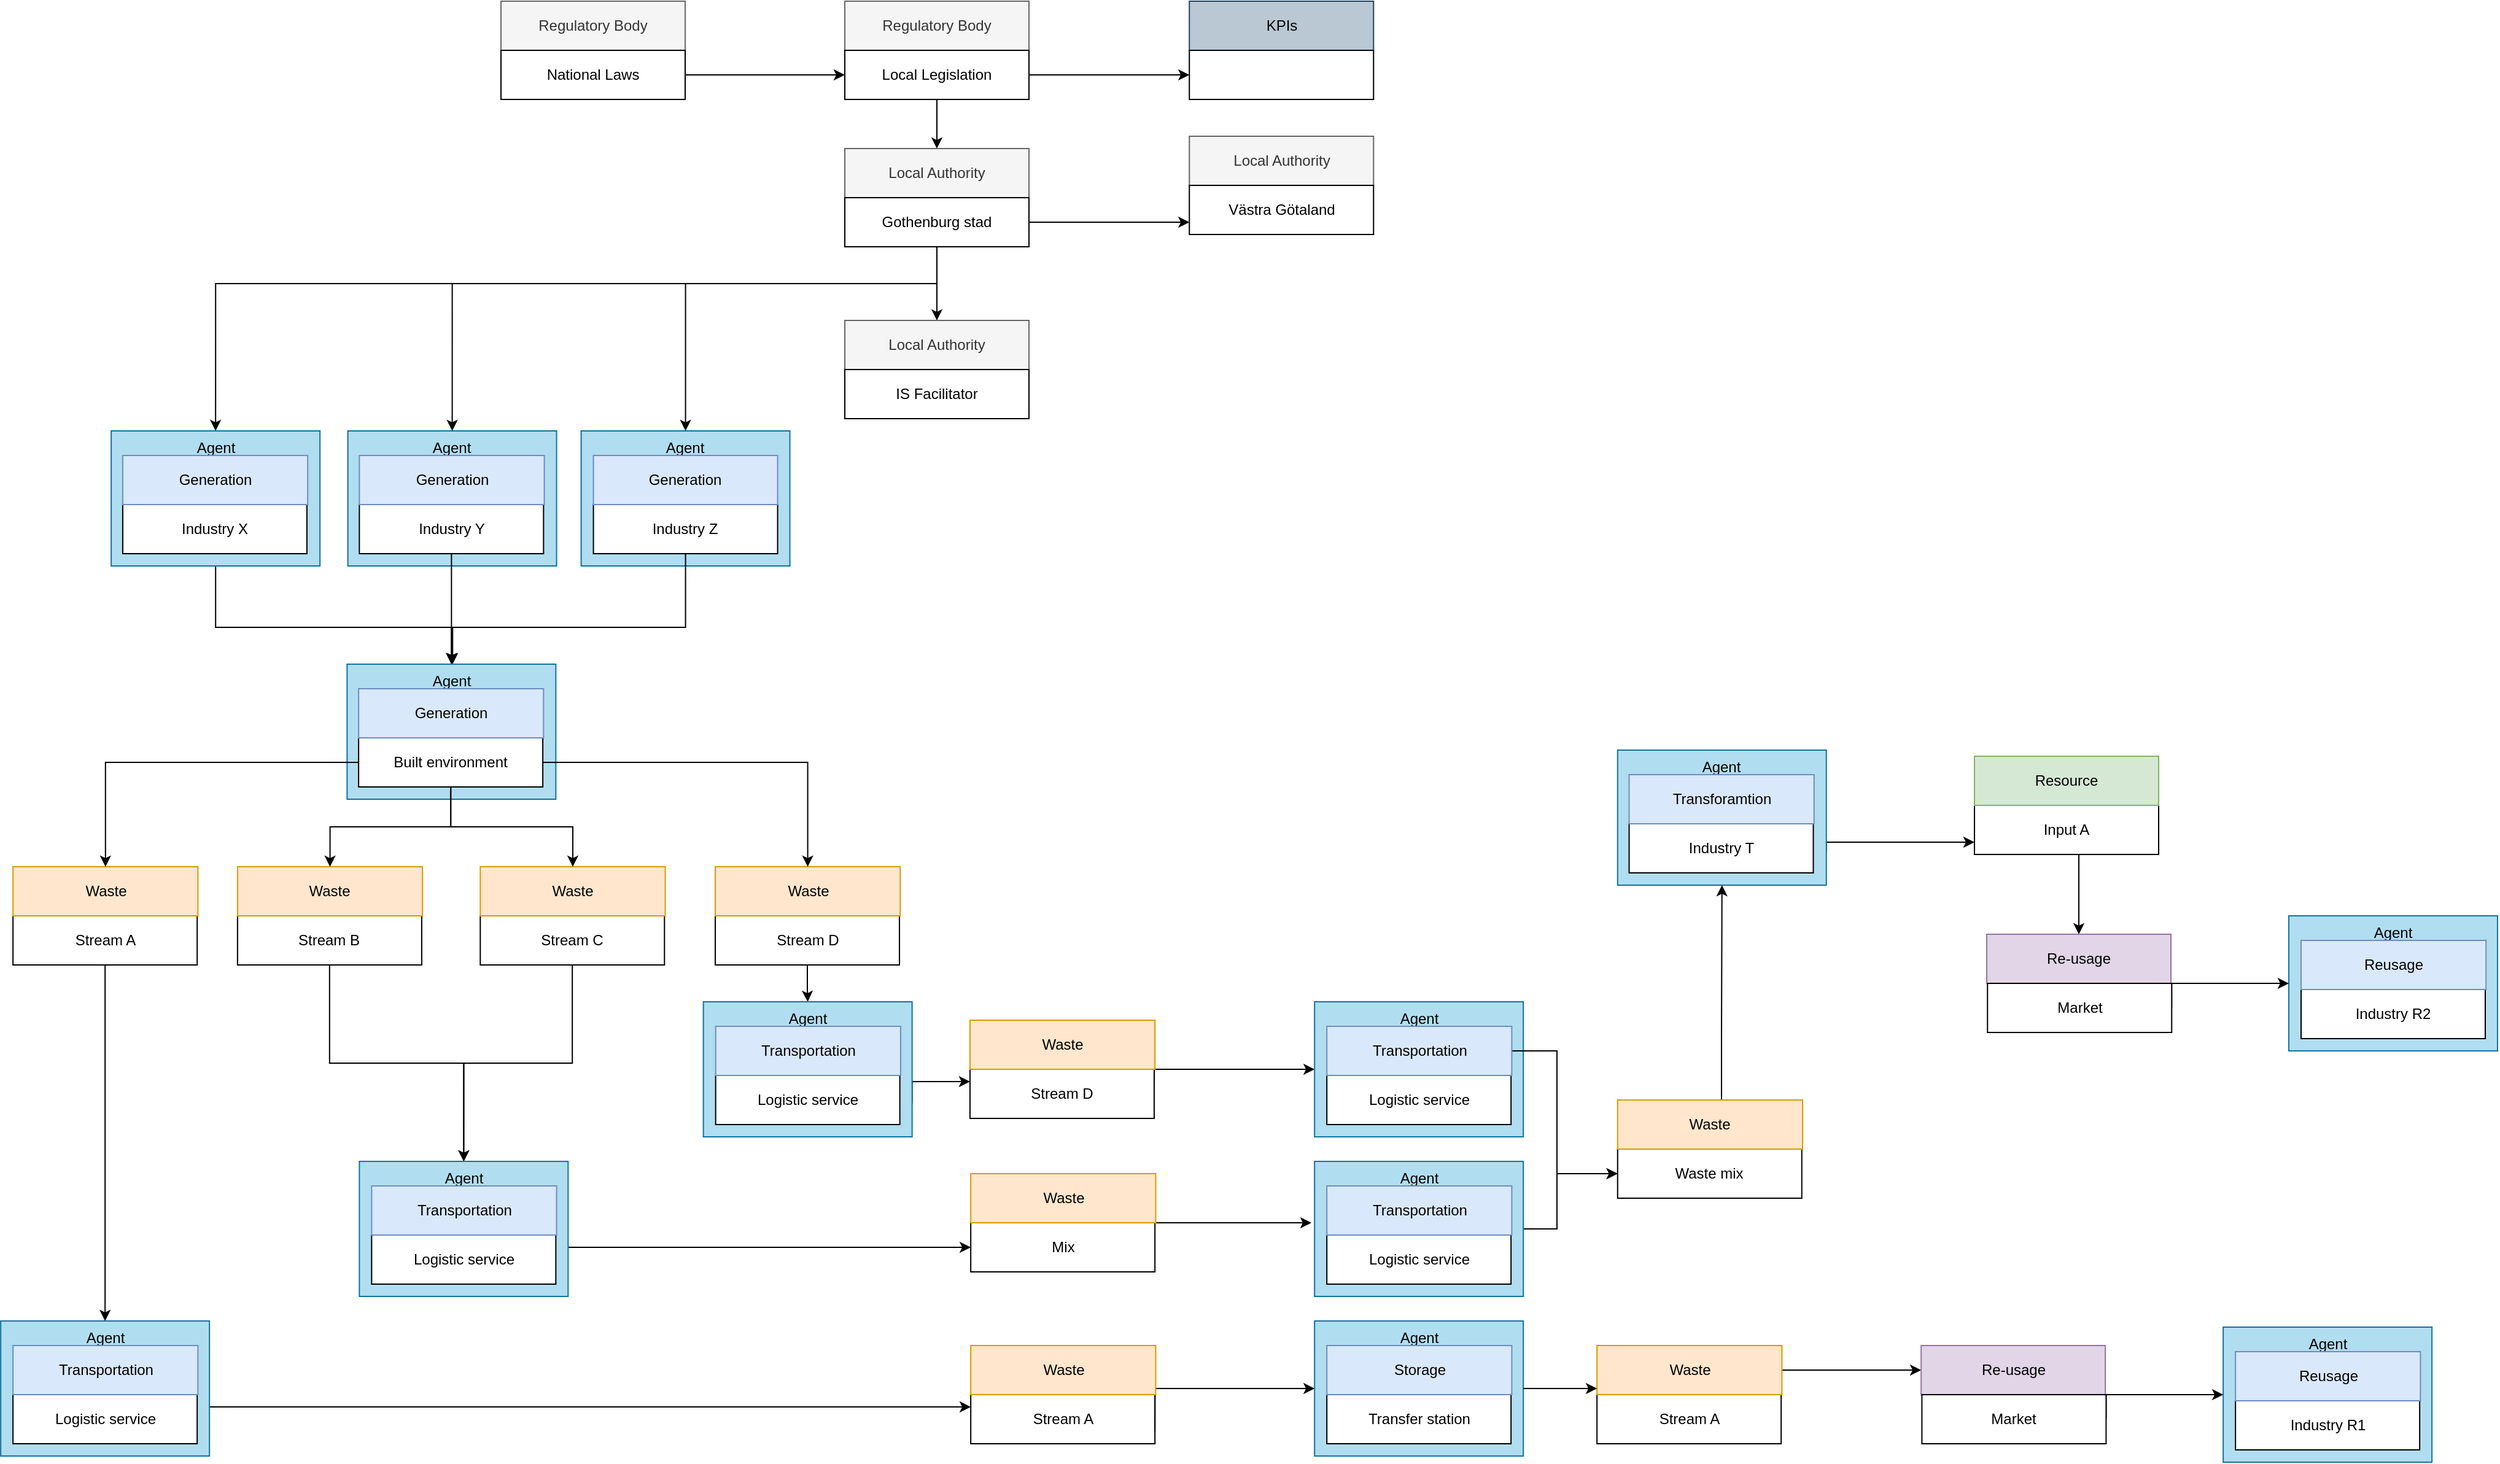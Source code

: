 <mxfile version="13.9.9" type="device"><diagram id="Tov9AP4uvuFCdQ2YzGAT" name="Page-1"><mxGraphModel dx="7170" dy="2104" grid="1" gridSize="10" guides="1" tooltips="1" connect="1" arrows="1" fold="1" page="1" pageScale="1" pageWidth="850" pageHeight="1100" math="0" shadow="0"><root><mxCell id="0"/><mxCell id="1" parent="0"/><mxCell id="wpJlGp-z6DXWiT5ra__a-141" value="Agent" style="rounded=0;whiteSpace=wrap;html=1;fillColor=#b1ddf0;strokeColor=#10739e;verticalAlign=top;" vertex="1" parent="1"><mxGeometry x="-4344.71" y="-540" width="170" height="110" as="geometry"/></mxCell><mxCell id="wpJlGp-z6DXWiT5ra__a-142" value="Agent" style="rounded=0;whiteSpace=wrap;html=1;fillColor=#b1ddf0;strokeColor=#10739e;verticalAlign=top;" vertex="1" parent="1"><mxGeometry x="-4534.71" y="-540" width="170" height="110" as="geometry"/></mxCell><mxCell id="wpJlGp-z6DXWiT5ra__a-143" value="" style="group" vertex="1" connectable="0" parent="1"><mxGeometry x="-4130" y="-890" width="160" height="80" as="geometry"/></mxCell><mxCell id="wpJlGp-z6DXWiT5ra__a-144" value="Regulatory Body" style="rounded=0;whiteSpace=wrap;html=1;fillColor=#f5f5f5;strokeColor=#666666;fontColor=#333333;" vertex="1" parent="wpJlGp-z6DXWiT5ra__a-143"><mxGeometry width="150" height="40" as="geometry"/></mxCell><mxCell id="wpJlGp-z6DXWiT5ra__a-145" value="Local Legislation" style="rounded=0;whiteSpace=wrap;html=1;" vertex="1" parent="wpJlGp-z6DXWiT5ra__a-143"><mxGeometry y="40" width="150" height="40" as="geometry"/></mxCell><mxCell id="wpJlGp-z6DXWiT5ra__a-146" value="Local Authority" style="rounded=0;whiteSpace=wrap;html=1;fillColor=#f5f5f5;strokeColor=#666666;fontColor=#333333;" vertex="1" parent="1"><mxGeometry x="-4130" y="-770" width="150" height="40" as="geometry"/></mxCell><mxCell id="wpJlGp-z6DXWiT5ra__a-147" style="edgeStyle=orthogonalEdgeStyle;rounded=0;orthogonalLoop=1;jettySize=auto;html=1;entryX=0;entryY=0.75;entryDx=0;entryDy=0;" edge="1" parent="1" source="wpJlGp-z6DXWiT5ra__a-151" target="wpJlGp-z6DXWiT5ra__a-161"><mxGeometry relative="1" as="geometry"/></mxCell><mxCell id="wpJlGp-z6DXWiT5ra__a-148" style="edgeStyle=orthogonalEdgeStyle;rounded=0;orthogonalLoop=1;jettySize=auto;html=1;entryX=0.5;entryY=0;entryDx=0;entryDy=0;" edge="1" parent="1" source="wpJlGp-z6DXWiT5ra__a-151" target="wpJlGp-z6DXWiT5ra__a-142"><mxGeometry relative="1" as="geometry"><Array as="points"><mxPoint x="-4055" y="-660"/><mxPoint x="-4450" y="-660"/></Array></mxGeometry></mxCell><mxCell id="wpJlGp-z6DXWiT5ra__a-149" style="edgeStyle=orthogonalEdgeStyle;rounded=0;orthogonalLoop=1;jettySize=auto;html=1;entryX=0.5;entryY=0;entryDx=0;entryDy=0;" edge="1" parent="1" source="wpJlGp-z6DXWiT5ra__a-151" target="wpJlGp-z6DXWiT5ra__a-141"><mxGeometry relative="1" as="geometry"><Array as="points"><mxPoint x="-4055" y="-660"/><mxPoint x="-4260" y="-660"/></Array></mxGeometry></mxCell><mxCell id="wpJlGp-z6DXWiT5ra__a-150" style="edgeStyle=orthogonalEdgeStyle;rounded=0;orthogonalLoop=1;jettySize=auto;html=1;entryX=0.5;entryY=0;entryDx=0;entryDy=0;" edge="1" parent="1" source="wpJlGp-z6DXWiT5ra__a-151" target="wpJlGp-z6DXWiT5ra__a-171"><mxGeometry relative="1" as="geometry"><Array as="points"><mxPoint x="-4055" y="-660"/><mxPoint x="-4642" y="-660"/></Array></mxGeometry></mxCell><mxCell id="wpJlGp-z6DXWiT5ra__a-307" style="edgeStyle=orthogonalEdgeStyle;rounded=0;orthogonalLoop=1;jettySize=auto;html=1;entryX=0.5;entryY=0;entryDx=0;entryDy=0;" edge="1" parent="1" source="wpJlGp-z6DXWiT5ra__a-151" target="wpJlGp-z6DXWiT5ra__a-305"><mxGeometry relative="1" as="geometry"/></mxCell><mxCell id="wpJlGp-z6DXWiT5ra__a-151" value="Gothenburg stad" style="rounded=0;whiteSpace=wrap;html=1;" vertex="1" parent="1"><mxGeometry x="-4130" y="-730" width="150" height="40" as="geometry"/></mxCell><mxCell id="wpJlGp-z6DXWiT5ra__a-152" value="" style="group" vertex="1" connectable="0" parent="1"><mxGeometry x="-4410" y="-890" width="150" height="80" as="geometry"/></mxCell><mxCell id="wpJlGp-z6DXWiT5ra__a-153" value="Regulatory Body" style="rounded=0;whiteSpace=wrap;html=1;fillColor=#f5f5f5;strokeColor=#666666;fontColor=#333333;" vertex="1" parent="wpJlGp-z6DXWiT5ra__a-152"><mxGeometry width="150" height="40" as="geometry"/></mxCell><mxCell id="wpJlGp-z6DXWiT5ra__a-154" value="National Laws" style="rounded=0;whiteSpace=wrap;html=1;" vertex="1" parent="wpJlGp-z6DXWiT5ra__a-152"><mxGeometry y="40" width="150" height="40" as="geometry"/></mxCell><mxCell id="wpJlGp-z6DXWiT5ra__a-155" value="KPIs" style="rounded=0;whiteSpace=wrap;html=1;fillColor=#bac8d3;strokeColor=#23445d;" vertex="1" parent="1"><mxGeometry x="-3849.38" y="-890" width="150" height="40" as="geometry"/></mxCell><mxCell id="wpJlGp-z6DXWiT5ra__a-156" value="" style="rounded=0;whiteSpace=wrap;html=1;" vertex="1" parent="1"><mxGeometry x="-3849.38" y="-850" width="150" height="40" as="geometry"/></mxCell><mxCell id="wpJlGp-z6DXWiT5ra__a-157" style="edgeStyle=orthogonalEdgeStyle;rounded=0;orthogonalLoop=1;jettySize=auto;html=1;" edge="1" parent="1" source="wpJlGp-z6DXWiT5ra__a-154" target="wpJlGp-z6DXWiT5ra__a-145"><mxGeometry relative="1" as="geometry"/></mxCell><mxCell id="wpJlGp-z6DXWiT5ra__a-158" style="edgeStyle=orthogonalEdgeStyle;rounded=0;orthogonalLoop=1;jettySize=auto;html=1;" edge="1" parent="1" source="wpJlGp-z6DXWiT5ra__a-145" target="wpJlGp-z6DXWiT5ra__a-156"><mxGeometry relative="1" as="geometry"/></mxCell><mxCell id="wpJlGp-z6DXWiT5ra__a-159" style="edgeStyle=orthogonalEdgeStyle;rounded=0;orthogonalLoop=1;jettySize=auto;html=1;" edge="1" parent="1" source="wpJlGp-z6DXWiT5ra__a-145" target="wpJlGp-z6DXWiT5ra__a-146"><mxGeometry relative="1" as="geometry"/></mxCell><mxCell id="wpJlGp-z6DXWiT5ra__a-160" value="Local Authority" style="rounded=0;whiteSpace=wrap;html=1;fillColor=#f5f5f5;strokeColor=#666666;fontColor=#333333;" vertex="1" parent="1"><mxGeometry x="-3849.38" y="-780" width="150" height="40" as="geometry"/></mxCell><mxCell id="wpJlGp-z6DXWiT5ra__a-161" value="Västra Götaland" style="rounded=0;whiteSpace=wrap;html=1;" vertex="1" parent="1"><mxGeometry x="-3849.38" y="-740" width="150" height="40" as="geometry"/></mxCell><mxCell id="wpJlGp-z6DXWiT5ra__a-162" style="edgeStyle=orthogonalEdgeStyle;rounded=0;orthogonalLoop=1;jettySize=auto;html=1;" edge="1" parent="1" source="wpJlGp-z6DXWiT5ra__a-163" target="wpJlGp-z6DXWiT5ra__a-252"><mxGeometry relative="1" as="geometry"><Array as="points"><mxPoint x="-4259.42" y="-380"/><mxPoint x="-4449.42" y="-380"/></Array></mxGeometry></mxCell><mxCell id="wpJlGp-z6DXWiT5ra__a-163" value="Industry Z" style="rounded=0;whiteSpace=wrap;html=1;" vertex="1" parent="1"><mxGeometry x="-4334.71" y="-480" width="150" height="40" as="geometry"/></mxCell><mxCell id="wpJlGp-z6DXWiT5ra__a-164" value="Generation" style="rounded=0;whiteSpace=wrap;html=1;fillColor=#dae8fc;strokeColor=#6c8ebf;" vertex="1" parent="1"><mxGeometry x="-4334.71" y="-520" width="150" height="40" as="geometry"/></mxCell><mxCell id="wpJlGp-z6DXWiT5ra__a-165" style="edgeStyle=orthogonalEdgeStyle;rounded=0;orthogonalLoop=1;jettySize=auto;html=1;" edge="1" parent="1" source="wpJlGp-z6DXWiT5ra__a-166" target="wpJlGp-z6DXWiT5ra__a-252"><mxGeometry relative="1" as="geometry"><mxPoint x="-4450.33" y="-360" as="targetPoint"/></mxGeometry></mxCell><mxCell id="wpJlGp-z6DXWiT5ra__a-166" value="Industry Y" style="rounded=0;whiteSpace=wrap;html=1;" vertex="1" parent="1"><mxGeometry x="-4525.33" y="-480" width="150" height="40" as="geometry"/></mxCell><mxCell id="wpJlGp-z6DXWiT5ra__a-167" value="Generation" style="rounded=0;whiteSpace=wrap;html=1;fillColor=#dae8fc;strokeColor=#6c8ebf;" vertex="1" parent="1"><mxGeometry x="-4525.33" y="-520" width="150.62" height="40" as="geometry"/></mxCell><mxCell id="wpJlGp-z6DXWiT5ra__a-170" style="edgeStyle=orthogonalEdgeStyle;rounded=0;orthogonalLoop=1;jettySize=auto;html=1;entryX=0.5;entryY=0;entryDx=0;entryDy=0;" edge="1" parent="1" source="wpJlGp-z6DXWiT5ra__a-171" target="wpJlGp-z6DXWiT5ra__a-252"><mxGeometry relative="1" as="geometry"><Array as="points"><mxPoint x="-4642.42" y="-380"/><mxPoint x="-4449.42" y="-380"/></Array></mxGeometry></mxCell><mxCell id="wpJlGp-z6DXWiT5ra__a-171" value="Agent" style="rounded=0;whiteSpace=wrap;html=1;fillColor=#b1ddf0;strokeColor=#10739e;verticalAlign=top;" vertex="1" parent="1"><mxGeometry x="-4727.42" y="-540" width="170" height="110" as="geometry"/></mxCell><mxCell id="wpJlGp-z6DXWiT5ra__a-172" value="Industry X" style="rounded=0;whiteSpace=wrap;html=1;" vertex="1" parent="1"><mxGeometry x="-4718.04" y="-480" width="150" height="40" as="geometry"/></mxCell><mxCell id="wpJlGp-z6DXWiT5ra__a-173" value="Generation" style="rounded=0;whiteSpace=wrap;html=1;fillColor=#dae8fc;strokeColor=#6c8ebf;" vertex="1" parent="1"><mxGeometry x="-4718.04" y="-520" width="150.62" height="40" as="geometry"/></mxCell><mxCell id="wpJlGp-z6DXWiT5ra__a-308" style="edgeStyle=orthogonalEdgeStyle;rounded=0;orthogonalLoop=1;jettySize=auto;html=1;entryX=0.5;entryY=0;entryDx=0;entryDy=0;" edge="1" parent="1" source="wpJlGp-z6DXWiT5ra__a-174" target="wpJlGp-z6DXWiT5ra__a-232"><mxGeometry relative="1" as="geometry"/></mxCell><mxCell id="wpJlGp-z6DXWiT5ra__a-174" value="Stream A" style="rounded=0;whiteSpace=wrap;html=1;" vertex="1" parent="1"><mxGeometry x="-4807.42" y="-145" width="150" height="40" as="geometry"/></mxCell><mxCell id="wpJlGp-z6DXWiT5ra__a-175" value="Waste" style="rounded=0;whiteSpace=wrap;html=1;fillColor=#ffe6cc;strokeColor=#d79b00;" vertex="1" parent="1"><mxGeometry x="-4807.42" y="-185" width="150.62" height="40" as="geometry"/></mxCell><mxCell id="wpJlGp-z6DXWiT5ra__a-318" style="edgeStyle=orthogonalEdgeStyle;rounded=0;orthogonalLoop=1;jettySize=auto;html=1;entryX=0.5;entryY=0;entryDx=0;entryDy=0;" edge="1" parent="1" source="wpJlGp-z6DXWiT5ra__a-176" target="wpJlGp-z6DXWiT5ra__a-315"><mxGeometry relative="1" as="geometry"/></mxCell><mxCell id="wpJlGp-z6DXWiT5ra__a-176" value="Stream D" style="rounded=0;whiteSpace=wrap;html=1;" vertex="1" parent="1"><mxGeometry x="-4235.48" y="-145" width="150" height="40" as="geometry"/></mxCell><mxCell id="wpJlGp-z6DXWiT5ra__a-177" value="Waste" style="rounded=0;whiteSpace=wrap;html=1;fillColor=#ffe6cc;strokeColor=#d79b00;" vertex="1" parent="1"><mxGeometry x="-4235.48" y="-185" width="150.62" height="40" as="geometry"/></mxCell><mxCell id="wpJlGp-z6DXWiT5ra__a-313" style="edgeStyle=orthogonalEdgeStyle;rounded=0;orthogonalLoop=1;jettySize=auto;html=1;entryX=0.5;entryY=0;entryDx=0;entryDy=0;" edge="1" parent="1" source="wpJlGp-z6DXWiT5ra__a-178" target="wpJlGp-z6DXWiT5ra__a-310"><mxGeometry relative="1" as="geometry"/></mxCell><mxCell id="wpJlGp-z6DXWiT5ra__a-178" value="Stream B" style="rounded=0;whiteSpace=wrap;html=1;" vertex="1" parent="1"><mxGeometry x="-4624.55" y="-145" width="150" height="40" as="geometry"/></mxCell><mxCell id="wpJlGp-z6DXWiT5ra__a-179" value="Waste" style="rounded=0;whiteSpace=wrap;html=1;fillColor=#ffe6cc;strokeColor=#d79b00;" vertex="1" parent="1"><mxGeometry x="-4624.55" y="-185" width="150.62" height="40" as="geometry"/></mxCell><mxCell id="wpJlGp-z6DXWiT5ra__a-314" style="edgeStyle=orthogonalEdgeStyle;rounded=0;orthogonalLoop=1;jettySize=auto;html=1;entryX=0.5;entryY=0;entryDx=0;entryDy=0;" edge="1" parent="1" source="wpJlGp-z6DXWiT5ra__a-180" target="wpJlGp-z6DXWiT5ra__a-310"><mxGeometry relative="1" as="geometry"/></mxCell><mxCell id="wpJlGp-z6DXWiT5ra__a-180" value="&lt;span&gt;Stream C&lt;/span&gt;" style="rounded=0;whiteSpace=wrap;html=1;" vertex="1" parent="1"><mxGeometry x="-4426.85" y="-145" width="150" height="40" as="geometry"/></mxCell><mxCell id="wpJlGp-z6DXWiT5ra__a-181" value="Waste" style="rounded=0;whiteSpace=wrap;html=1;fillColor=#ffe6cc;strokeColor=#d79b00;" vertex="1" parent="1"><mxGeometry x="-4426.85" y="-185" width="150.62" height="40" as="geometry"/></mxCell><mxCell id="wpJlGp-z6DXWiT5ra__a-321" style="edgeStyle=orthogonalEdgeStyle;rounded=0;orthogonalLoop=1;jettySize=auto;html=1;entryX=0;entryY=0.25;entryDx=0;entryDy=0;" edge="1" parent="1" source="wpJlGp-z6DXWiT5ra__a-232" target="wpJlGp-z6DXWiT5ra__a-319"><mxGeometry relative="1" as="geometry"><Array as="points"><mxPoint x="-4490" y="255"/><mxPoint x="-4490" y="255"/></Array></mxGeometry></mxCell><mxCell id="wpJlGp-z6DXWiT5ra__a-232" value="Agent" style="rounded=0;whiteSpace=wrap;html=1;fillColor=#b1ddf0;strokeColor=#10739e;verticalAlign=top;" vertex="1" parent="1"><mxGeometry x="-4817.42" y="185" width="170" height="110" as="geometry"/></mxCell><mxCell id="wpJlGp-z6DXWiT5ra__a-237" value="Logistic service" style="rounded=0;whiteSpace=wrap;html=1;" vertex="1" parent="1"><mxGeometry x="-4807.42" y="245" width="150" height="40" as="geometry"/></mxCell><mxCell id="wpJlGp-z6DXWiT5ra__a-238" value="Transportation" style="rounded=0;whiteSpace=wrap;html=1;fillColor=#dae8fc;strokeColor=#6c8ebf;" vertex="1" parent="1"><mxGeometry x="-4807.42" y="205" width="150.62" height="40" as="geometry"/></mxCell><mxCell id="wpJlGp-z6DXWiT5ra__a-251" value="" style="group" vertex="1" connectable="0" parent="1"><mxGeometry x="-4535.33" y="-350" width="170" height="110" as="geometry"/></mxCell><mxCell id="wpJlGp-z6DXWiT5ra__a-252" value="Agent" style="rounded=0;whiteSpace=wrap;html=1;fillColor=#b1ddf0;strokeColor=#10739e;verticalAlign=top;" vertex="1" parent="wpJlGp-z6DXWiT5ra__a-251"><mxGeometry width="170" height="110" as="geometry"/></mxCell><mxCell id="wpJlGp-z6DXWiT5ra__a-253" value="Built environment" style="rounded=0;whiteSpace=wrap;html=1;" vertex="1" parent="wpJlGp-z6DXWiT5ra__a-251"><mxGeometry x="9.38" y="60" width="150" height="40" as="geometry"/></mxCell><mxCell id="wpJlGp-z6DXWiT5ra__a-254" value="Generation" style="rounded=0;whiteSpace=wrap;html=1;fillColor=#dae8fc;strokeColor=#6c8ebf;" vertex="1" parent="wpJlGp-z6DXWiT5ra__a-251"><mxGeometry x="9.38" y="20" width="150.62" height="40" as="geometry"/></mxCell><mxCell id="wpJlGp-z6DXWiT5ra__a-255" style="edgeStyle=orthogonalEdgeStyle;rounded=0;orthogonalLoop=1;jettySize=auto;html=1;" edge="1" parent="1" source="wpJlGp-z6DXWiT5ra__a-253" target="wpJlGp-z6DXWiT5ra__a-177"><mxGeometry relative="1" as="geometry"/></mxCell><mxCell id="wpJlGp-z6DXWiT5ra__a-256" style="edgeStyle=orthogonalEdgeStyle;rounded=0;orthogonalLoop=1;jettySize=auto;html=1;entryX=0.5;entryY=0;entryDx=0;entryDy=0;" edge="1" parent="1" source="wpJlGp-z6DXWiT5ra__a-253" target="wpJlGp-z6DXWiT5ra__a-179"><mxGeometry relative="1" as="geometry"/></mxCell><mxCell id="wpJlGp-z6DXWiT5ra__a-257" style="edgeStyle=orthogonalEdgeStyle;rounded=0;orthogonalLoop=1;jettySize=auto;html=1;" edge="1" parent="1" source="wpJlGp-z6DXWiT5ra__a-253" target="wpJlGp-z6DXWiT5ra__a-175"><mxGeometry relative="1" as="geometry"/></mxCell><mxCell id="wpJlGp-z6DXWiT5ra__a-259" style="edgeStyle=orthogonalEdgeStyle;rounded=0;orthogonalLoop=1;jettySize=auto;html=1;entryX=0.5;entryY=0;entryDx=0;entryDy=0;" edge="1" parent="1" source="wpJlGp-z6DXWiT5ra__a-253" target="wpJlGp-z6DXWiT5ra__a-181"><mxGeometry relative="1" as="geometry"/></mxCell><mxCell id="wpJlGp-z6DXWiT5ra__a-305" value="Local Authority" style="rounded=0;whiteSpace=wrap;html=1;fillColor=#f5f5f5;strokeColor=#666666;fontColor=#333333;" vertex="1" parent="1"><mxGeometry x="-4130" y="-630" width="150" height="40" as="geometry"/></mxCell><mxCell id="wpJlGp-z6DXWiT5ra__a-306" value="IS Facilitator" style="rounded=0;whiteSpace=wrap;html=1;" vertex="1" parent="1"><mxGeometry x="-4130" y="-590" width="150" height="40" as="geometry"/></mxCell><mxCell id="wpJlGp-z6DXWiT5ra__a-333" style="edgeStyle=orthogonalEdgeStyle;rounded=0;orthogonalLoop=1;jettySize=auto;html=1;entryX=0;entryY=0.5;entryDx=0;entryDy=0;" edge="1" parent="1" source="wpJlGp-z6DXWiT5ra__a-310" target="wpJlGp-z6DXWiT5ra__a-331"><mxGeometry relative="1" as="geometry"><mxPoint x="-3940" y="110" as="targetPoint"/><Array as="points"><mxPoint x="-4320" y="125"/><mxPoint x="-4320" y="125"/></Array></mxGeometry></mxCell><mxCell id="wpJlGp-z6DXWiT5ra__a-310" value="Agent" style="rounded=0;whiteSpace=wrap;html=1;fillColor=#b1ddf0;strokeColor=#10739e;verticalAlign=top;" vertex="1" parent="1"><mxGeometry x="-4525.33" y="55" width="170" height="110" as="geometry"/></mxCell><mxCell id="wpJlGp-z6DXWiT5ra__a-311" value="Logistic service" style="rounded=0;whiteSpace=wrap;html=1;" vertex="1" parent="1"><mxGeometry x="-4515.33" y="115" width="150" height="40" as="geometry"/></mxCell><mxCell id="wpJlGp-z6DXWiT5ra__a-312" value="Transportation" style="rounded=0;whiteSpace=wrap;html=1;fillColor=#dae8fc;strokeColor=#6c8ebf;" vertex="1" parent="1"><mxGeometry x="-4515.33" y="75" width="150.62" height="40" as="geometry"/></mxCell><mxCell id="wpJlGp-z6DXWiT5ra__a-350" style="edgeStyle=orthogonalEdgeStyle;rounded=0;orthogonalLoop=1;jettySize=auto;html=1;exitX=1;exitY=0.75;exitDx=0;exitDy=0;entryX=0;entryY=0.25;entryDx=0;entryDy=0;" edge="1" parent="1" source="wpJlGp-z6DXWiT5ra__a-315" target="wpJlGp-z6DXWiT5ra__a-347"><mxGeometry relative="1" as="geometry"><Array as="points"><mxPoint x="-4075" y="-10"/></Array></mxGeometry></mxCell><mxCell id="wpJlGp-z6DXWiT5ra__a-315" value="Agent" style="rounded=0;whiteSpace=wrap;html=1;fillColor=#b1ddf0;strokeColor=#10739e;verticalAlign=top;" vertex="1" parent="1"><mxGeometry x="-4245.17" y="-75" width="170" height="110" as="geometry"/></mxCell><mxCell id="wpJlGp-z6DXWiT5ra__a-316" value="Logistic service" style="rounded=0;whiteSpace=wrap;html=1;" vertex="1" parent="1"><mxGeometry x="-4235.17" y="-15" width="150" height="40" as="geometry"/></mxCell><mxCell id="wpJlGp-z6DXWiT5ra__a-317" value="Transportation" style="rounded=0;whiteSpace=wrap;html=1;fillColor=#dae8fc;strokeColor=#6c8ebf;" vertex="1" parent="1"><mxGeometry x="-4235.17" y="-55" width="150.62" height="40" as="geometry"/></mxCell><mxCell id="wpJlGp-z6DXWiT5ra__a-319" value="Stream A" style="rounded=0;whiteSpace=wrap;html=1;" vertex="1" parent="1"><mxGeometry x="-4027.42" y="245" width="150" height="40" as="geometry"/></mxCell><mxCell id="wpJlGp-z6DXWiT5ra__a-334" style="edgeStyle=orthogonalEdgeStyle;rounded=0;orthogonalLoop=1;jettySize=auto;html=1;exitX=1;exitY=0.75;exitDx=0;exitDy=0;entryX=0;entryY=0.5;entryDx=0;entryDy=0;" edge="1" parent="1" source="wpJlGp-z6DXWiT5ra__a-319" target="wpJlGp-z6DXWiT5ra__a-228"><mxGeometry relative="1" as="geometry"><Array as="points"><mxPoint x="-3877" y="240"/></Array></mxGeometry></mxCell><mxCell id="wpJlGp-z6DXWiT5ra__a-320" value="Waste" style="rounded=0;whiteSpace=wrap;html=1;fillColor=#ffe6cc;strokeColor=#d79b00;" vertex="1" parent="1"><mxGeometry x="-4027.42" y="205" width="150.62" height="40" as="geometry"/></mxCell><mxCell id="wpJlGp-z6DXWiT5ra__a-322" value="" style="group" vertex="1" connectable="0" parent="1"><mxGeometry x="-3747.42" y="185" width="170" height="110" as="geometry"/></mxCell><mxCell id="wpJlGp-z6DXWiT5ra__a-228" value="Agent" style="rounded=0;whiteSpace=wrap;html=1;fillColor=#b1ddf0;strokeColor=#10739e;verticalAlign=top;" vertex="1" parent="wpJlGp-z6DXWiT5ra__a-322"><mxGeometry width="170" height="110" as="geometry"/></mxCell><mxCell id="wpJlGp-z6DXWiT5ra__a-229" value="Transfer station" style="rounded=0;whiteSpace=wrap;html=1;" vertex="1" parent="wpJlGp-z6DXWiT5ra__a-322"><mxGeometry x="10" y="60" width="150" height="40" as="geometry"/></mxCell><mxCell id="wpJlGp-z6DXWiT5ra__a-230" value="Storage" style="rounded=0;whiteSpace=wrap;html=1;fillColor=#dae8fc;strokeColor=#6c8ebf;" vertex="1" parent="wpJlGp-z6DXWiT5ra__a-322"><mxGeometry x="10" y="20" width="150.62" height="40" as="geometry"/></mxCell><mxCell id="wpJlGp-z6DXWiT5ra__a-355" style="edgeStyle=orthogonalEdgeStyle;rounded=0;orthogonalLoop=1;jettySize=auto;html=1;entryX=0;entryY=0.5;entryDx=0;entryDy=0;" edge="1" parent="1" source="wpJlGp-z6DXWiT5ra__a-331"><mxGeometry relative="1" as="geometry"><mxPoint x="-3750" y="105" as="targetPoint"/><Array as="points"><mxPoint x="-3830" y="105"/><mxPoint x="-3830" y="105"/></Array></mxGeometry></mxCell><mxCell id="wpJlGp-z6DXWiT5ra__a-331" value="Mix" style="rounded=0;whiteSpace=wrap;html=1;" vertex="1" parent="1"><mxGeometry x="-4027.42" y="105" width="150" height="40" as="geometry"/></mxCell><mxCell id="wpJlGp-z6DXWiT5ra__a-332" value="Waste" style="rounded=0;whiteSpace=wrap;html=1;fillColor=#ffe6cc;strokeColor=#d79b00;" vertex="1" parent="1"><mxGeometry x="-4027.42" y="65" width="150.62" height="40" as="geometry"/></mxCell><mxCell id="wpJlGp-z6DXWiT5ra__a-335" value="Agent" style="rounded=0;whiteSpace=wrap;html=1;fillColor=#b1ddf0;strokeColor=#10739e;verticalAlign=top;" vertex="1" parent="1"><mxGeometry x="-3007.42" y="190" width="170" height="110" as="geometry"/></mxCell><mxCell id="wpJlGp-z6DXWiT5ra__a-336" value="Industry R1" style="rounded=0;whiteSpace=wrap;html=1;" vertex="1" parent="1"><mxGeometry x="-2997.42" y="250" width="150" height="40" as="geometry"/></mxCell><mxCell id="wpJlGp-z6DXWiT5ra__a-337" value="Reusage" style="rounded=0;whiteSpace=wrap;html=1;fillColor=#dae8fc;strokeColor=#6c8ebf;" vertex="1" parent="1"><mxGeometry x="-2997.42" y="210" width="150.62" height="40" as="geometry"/></mxCell><mxCell id="wpJlGp-z6DXWiT5ra__a-344" style="edgeStyle=orthogonalEdgeStyle;rounded=0;orthogonalLoop=1;jettySize=auto;html=1;exitX=1;exitY=0;exitDx=0;exitDy=0;entryX=0;entryY=0.5;entryDx=0;entryDy=0;" edge="1" parent="1" source="wpJlGp-z6DXWiT5ra__a-338" target="wpJlGp-z6DXWiT5ra__a-342"><mxGeometry relative="1" as="geometry"/></mxCell><mxCell id="wpJlGp-z6DXWiT5ra__a-338" value="Stream A" style="rounded=0;whiteSpace=wrap;html=1;" vertex="1" parent="1"><mxGeometry x="-3517.42" y="245" width="150" height="40" as="geometry"/></mxCell><mxCell id="wpJlGp-z6DXWiT5ra__a-339" value="Waste" style="rounded=0;whiteSpace=wrap;html=1;fillColor=#ffe6cc;strokeColor=#d79b00;" vertex="1" parent="1"><mxGeometry x="-3517.42" y="205" width="150.62" height="40" as="geometry"/></mxCell><mxCell id="wpJlGp-z6DXWiT5ra__a-340" value="" style="edgeStyle=orthogonalEdgeStyle;rounded=0;orthogonalLoop=1;jettySize=auto;html=1;" edge="1" parent="1" source="wpJlGp-z6DXWiT5ra__a-228" target="wpJlGp-z6DXWiT5ra__a-339"><mxGeometry relative="1" as="geometry"><Array as="points"><mxPoint x="-3537.42" y="240"/><mxPoint x="-3537.42" y="240"/></Array></mxGeometry></mxCell><mxCell id="wpJlGp-z6DXWiT5ra__a-342" value="Re-usage" style="rounded=0;whiteSpace=wrap;html=1;fillColor=#e1d5e7;strokeColor=#9673a6;" vertex="1" parent="1"><mxGeometry x="-3253.42" y="205" width="150" height="40" as="geometry"/></mxCell><mxCell id="wpJlGp-z6DXWiT5ra__a-346" style="edgeStyle=orthogonalEdgeStyle;rounded=0;orthogonalLoop=1;jettySize=auto;html=1;exitX=1;exitY=0.5;exitDx=0;exitDy=0;entryX=0;entryY=0.5;entryDx=0;entryDy=0;" edge="1" parent="1" source="wpJlGp-z6DXWiT5ra__a-343" target="wpJlGp-z6DXWiT5ra__a-335"><mxGeometry relative="1" as="geometry"><Array as="points"><mxPoint x="-3102.42" y="245"/></Array></mxGeometry></mxCell><mxCell id="wpJlGp-z6DXWiT5ra__a-343" value="Market" style="rounded=0;whiteSpace=wrap;html=1;" vertex="1" parent="1"><mxGeometry x="-3252.8" y="245" width="150" height="40" as="geometry"/></mxCell><mxCell id="wpJlGp-z6DXWiT5ra__a-376" style="edgeStyle=orthogonalEdgeStyle;rounded=0;orthogonalLoop=1;jettySize=auto;html=1;exitX=1;exitY=0.25;exitDx=0;exitDy=0;entryX=0;entryY=0.5;entryDx=0;entryDy=0;" edge="1" parent="1" source="wpJlGp-z6DXWiT5ra__a-347" target="wpJlGp-z6DXWiT5ra__a-373"><mxGeometry relative="1" as="geometry"><Array as="points"><mxPoint x="-3878" y="-20"/></Array></mxGeometry></mxCell><mxCell id="wpJlGp-z6DXWiT5ra__a-347" value="Stream D" style="rounded=0;whiteSpace=wrap;html=1;" vertex="1" parent="1"><mxGeometry x="-4028.04" y="-20" width="150" height="40" as="geometry"/></mxCell><mxCell id="wpJlGp-z6DXWiT5ra__a-348" value="Waste" style="rounded=0;whiteSpace=wrap;html=1;fillColor=#ffe6cc;strokeColor=#d79b00;" vertex="1" parent="1"><mxGeometry x="-4028.04" y="-60" width="150.62" height="40" as="geometry"/></mxCell><mxCell id="wpJlGp-z6DXWiT5ra__a-383" style="edgeStyle=orthogonalEdgeStyle;rounded=0;orthogonalLoop=1;jettySize=auto;html=1;entryX=0;entryY=0.5;entryDx=0;entryDy=0;" edge="1" parent="1" source="wpJlGp-z6DXWiT5ra__a-370" target="wpJlGp-z6DXWiT5ra__a-380"><mxGeometry relative="1" as="geometry"><Array as="points"><mxPoint x="-3550" y="110"/><mxPoint x="-3550" y="65"/></Array></mxGeometry></mxCell><mxCell id="wpJlGp-z6DXWiT5ra__a-370" value="Agent" style="rounded=0;whiteSpace=wrap;html=1;fillColor=#b1ddf0;strokeColor=#10739e;verticalAlign=top;" vertex="1" parent="1"><mxGeometry x="-3747.42" y="55" width="170" height="110" as="geometry"/></mxCell><mxCell id="wpJlGp-z6DXWiT5ra__a-371" value="Logistic service" style="rounded=0;whiteSpace=wrap;html=1;" vertex="1" parent="1"><mxGeometry x="-3737.42" y="115" width="150" height="40" as="geometry"/></mxCell><mxCell id="wpJlGp-z6DXWiT5ra__a-372" value="Transportation" style="rounded=0;whiteSpace=wrap;html=1;fillColor=#dae8fc;strokeColor=#6c8ebf;" vertex="1" parent="1"><mxGeometry x="-3737.42" y="75" width="150.62" height="40" as="geometry"/></mxCell><mxCell id="wpJlGp-z6DXWiT5ra__a-373" value="Agent" style="rounded=0;whiteSpace=wrap;html=1;fillColor=#b1ddf0;strokeColor=#10739e;verticalAlign=top;" vertex="1" parent="1"><mxGeometry x="-3747.42" y="-75" width="170" height="110" as="geometry"/></mxCell><mxCell id="wpJlGp-z6DXWiT5ra__a-374" value="Logistic service" style="rounded=0;whiteSpace=wrap;html=1;" vertex="1" parent="1"><mxGeometry x="-3737.42" y="-15" width="150" height="40" as="geometry"/></mxCell><mxCell id="wpJlGp-z6DXWiT5ra__a-382" style="edgeStyle=orthogonalEdgeStyle;rounded=0;orthogonalLoop=1;jettySize=auto;html=1;entryX=0;entryY=0.5;entryDx=0;entryDy=0;" edge="1" parent="1" source="wpJlGp-z6DXWiT5ra__a-375" target="wpJlGp-z6DXWiT5ra__a-380"><mxGeometry relative="1" as="geometry"><Array as="points"><mxPoint x="-3550" y="-35"/><mxPoint x="-3550" y="65"/></Array></mxGeometry></mxCell><mxCell id="wpJlGp-z6DXWiT5ra__a-375" value="Transportation" style="rounded=0;whiteSpace=wrap;html=1;fillColor=#dae8fc;strokeColor=#6c8ebf;" vertex="1" parent="1"><mxGeometry x="-3737.42" y="-55" width="150.62" height="40" as="geometry"/></mxCell><mxCell id="wpJlGp-z6DXWiT5ra__a-390" style="edgeStyle=orthogonalEdgeStyle;rounded=0;orthogonalLoop=1;jettySize=auto;html=1;exitX=1;exitY=0.75;exitDx=0;exitDy=0;entryX=0;entryY=0.75;entryDx=0;entryDy=0;" edge="1" parent="1" source="wpJlGp-z6DXWiT5ra__a-377" target="wpJlGp-z6DXWiT5ra__a-387"><mxGeometry relative="1" as="geometry"><Array as="points"><mxPoint x="-3331" y="-205"/></Array></mxGeometry></mxCell><mxCell id="wpJlGp-z6DXWiT5ra__a-377" value="Agent" style="rounded=0;whiteSpace=wrap;html=1;fillColor=#b1ddf0;strokeColor=#10739e;verticalAlign=top;" vertex="1" parent="1"><mxGeometry x="-3500.62" y="-280" width="170" height="110" as="geometry"/></mxCell><mxCell id="wpJlGp-z6DXWiT5ra__a-378" value="&lt;span style=&quot;text-align: left&quot;&gt;Industry T&lt;/span&gt;" style="rounded=0;whiteSpace=wrap;html=1;" vertex="1" parent="1"><mxGeometry x="-3491.24" y="-220" width="150" height="40" as="geometry"/></mxCell><mxCell id="wpJlGp-z6DXWiT5ra__a-379" value="Transforamtion" style="rounded=0;whiteSpace=wrap;html=1;fillColor=#dae8fc;strokeColor=#6c8ebf;" vertex="1" parent="1"><mxGeometry x="-3491.24" y="-260" width="150.62" height="40" as="geometry"/></mxCell><mxCell id="wpJlGp-z6DXWiT5ra__a-380" value="Waste mix" style="rounded=0;whiteSpace=wrap;html=1;" vertex="1" parent="1"><mxGeometry x="-3500.62" y="45" width="150" height="40" as="geometry"/></mxCell><mxCell id="wpJlGp-z6DXWiT5ra__a-386" style="edgeStyle=orthogonalEdgeStyle;rounded=0;orthogonalLoop=1;jettySize=auto;html=1;entryX=0.5;entryY=1;entryDx=0;entryDy=0;" edge="1" parent="1" source="wpJlGp-z6DXWiT5ra__a-381" target="wpJlGp-z6DXWiT5ra__a-377"><mxGeometry relative="1" as="geometry"><Array as="points"><mxPoint x="-3416" y="-50"/><mxPoint x="-3416" y="-50"/></Array></mxGeometry></mxCell><mxCell id="wpJlGp-z6DXWiT5ra__a-381" value="Waste" style="rounded=0;whiteSpace=wrap;html=1;fillColor=#ffe6cc;strokeColor=#d79b00;" vertex="1" parent="1"><mxGeometry x="-3500.62" y="5" width="150.62" height="40" as="geometry"/></mxCell><mxCell id="wpJlGp-z6DXWiT5ra__a-397" style="edgeStyle=orthogonalEdgeStyle;rounded=0;orthogonalLoop=1;jettySize=auto;html=1;" edge="1" parent="1" source="wpJlGp-z6DXWiT5ra__a-387" target="wpJlGp-z6DXWiT5ra__a-394"><mxGeometry relative="1" as="geometry"><Array as="points"><mxPoint x="-3125" y="-180"/><mxPoint x="-3125" y="-180"/></Array></mxGeometry></mxCell><mxCell id="wpJlGp-z6DXWiT5ra__a-387" value="Input A" style="rounded=0;whiteSpace=wrap;html=1;" vertex="1" parent="1"><mxGeometry x="-3210.0" y="-235" width="150" height="40" as="geometry"/></mxCell><mxCell id="wpJlGp-z6DXWiT5ra__a-388" value="Resource" style="rounded=0;whiteSpace=wrap;html=1;fillColor=#d5e8d4;strokeColor=#82b366;" vertex="1" parent="1"><mxGeometry x="-3210" y="-275" width="150" height="40" as="geometry"/></mxCell><mxCell id="wpJlGp-z6DXWiT5ra__a-391" value="Agent" style="rounded=0;whiteSpace=wrap;html=1;fillColor=#b1ddf0;strokeColor=#10739e;verticalAlign=top;" vertex="1" parent="1"><mxGeometry x="-2954.0" y="-145" width="170" height="110" as="geometry"/></mxCell><mxCell id="wpJlGp-z6DXWiT5ra__a-392" value="Industry R2" style="rounded=0;whiteSpace=wrap;html=1;" vertex="1" parent="1"><mxGeometry x="-2944.0" y="-85" width="150" height="40" as="geometry"/></mxCell><mxCell id="wpJlGp-z6DXWiT5ra__a-393" value="Reusage" style="rounded=0;whiteSpace=wrap;html=1;fillColor=#dae8fc;strokeColor=#6c8ebf;" vertex="1" parent="1"><mxGeometry x="-2944.0" y="-125" width="150.62" height="40" as="geometry"/></mxCell><mxCell id="wpJlGp-z6DXWiT5ra__a-394" value="Re-usage" style="rounded=0;whiteSpace=wrap;html=1;fillColor=#e1d5e7;strokeColor=#9673a6;" vertex="1" parent="1"><mxGeometry x="-3200" y="-130" width="150" height="40" as="geometry"/></mxCell><mxCell id="wpJlGp-z6DXWiT5ra__a-395" style="edgeStyle=orthogonalEdgeStyle;rounded=0;orthogonalLoop=1;jettySize=auto;html=1;exitX=1;exitY=0.5;exitDx=0;exitDy=0;entryX=0;entryY=0.5;entryDx=0;entryDy=0;" edge="1" parent="1" source="wpJlGp-z6DXWiT5ra__a-396" target="wpJlGp-z6DXWiT5ra__a-391"><mxGeometry relative="1" as="geometry"><Array as="points"><mxPoint x="-3049" y="-90"/></Array></mxGeometry></mxCell><mxCell id="wpJlGp-z6DXWiT5ra__a-396" value="Market" style="rounded=0;whiteSpace=wrap;html=1;" vertex="1" parent="1"><mxGeometry x="-3199.38" y="-90" width="150" height="40" as="geometry"/></mxCell></root></mxGraphModel></diagram></mxfile>